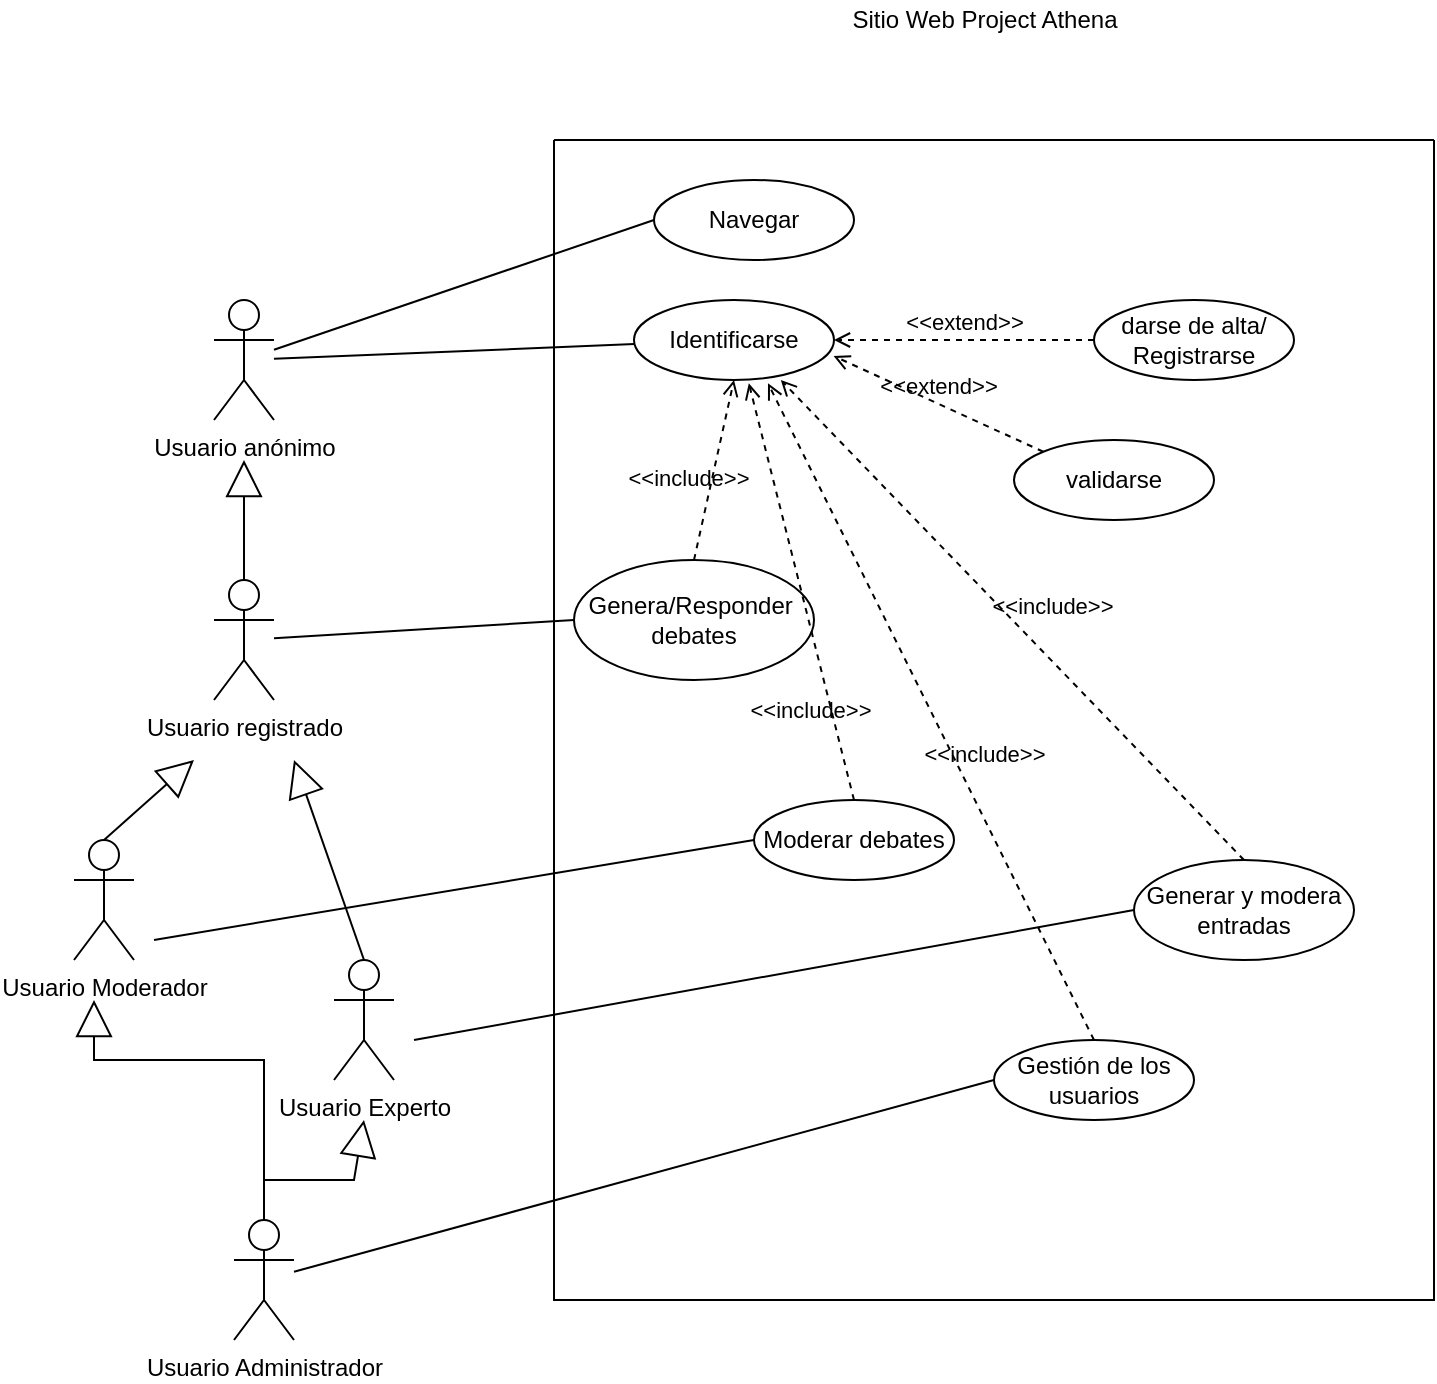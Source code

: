 <mxfile version="18.0.2" type="device"><diagram id="sqwdc7XFHX67lEImcwNL" name="Page-1"><mxGraphModel dx="1527" dy="1213" grid="1" gridSize="10" guides="1" tooltips="1" connect="1" arrows="1" fold="1" page="0" pageScale="1" pageWidth="827" pageHeight="1169" math="0" shadow="0"><root><mxCell id="0"/><mxCell id="1" parent="0"/><mxCell id="MINrr49riW8zclj3TU2c-2" value="Sitio Web Project Athena" style="text;html=1;align=center;verticalAlign=middle;resizable=0;points=[];autosize=1;strokeColor=none;fillColor=none;" vertex="1" parent="1"><mxGeometry x="-60" y="-20" width="150" height="20" as="geometry"/></mxCell><mxCell id="MINrr49riW8zclj3TU2c-3" value="Usuario anónimo" style="shape=umlActor;verticalLabelPosition=bottom;verticalAlign=top;html=1;outlineConnect=0;" vertex="1" parent="1"><mxGeometry x="-370" y="130" width="30" height="60" as="geometry"/></mxCell><mxCell id="MINrr49riW8zclj3TU2c-4" value="Usuario registrado" style="shape=umlActor;verticalLabelPosition=bottom;verticalAlign=top;html=1;outlineConnect=0;" vertex="1" parent="1"><mxGeometry x="-370" y="270" width="30" height="60" as="geometry"/></mxCell><mxCell id="MINrr49riW8zclj3TU2c-6" value="Usuario Moderador" style="shape=umlActor;verticalLabelPosition=bottom;verticalAlign=top;html=1;outlineConnect=0;" vertex="1" parent="1"><mxGeometry x="-440" y="400" width="30" height="60" as="geometry"/></mxCell><mxCell id="MINrr49riW8zclj3TU2c-7" value="Usuario Administrador" style="shape=umlActor;verticalLabelPosition=bottom;verticalAlign=top;html=1;outlineConnect=0;" vertex="1" parent="1"><mxGeometry x="-360" y="590" width="30" height="60" as="geometry"/></mxCell><mxCell id="MINrr49riW8zclj3TU2c-9" value="" style="endArrow=block;endSize=16;endFill=0;html=1;rounded=0;exitX=0.5;exitY=0;exitDx=0;exitDy=0;exitPerimeter=0;" edge="1" parent="1" source="MINrr49riW8zclj3TU2c-4"><mxGeometry width="160" relative="1" as="geometry"><mxPoint x="-330" y="240" as="sourcePoint"/><mxPoint x="-355" y="210" as="targetPoint"/></mxGeometry></mxCell><mxCell id="MINrr49riW8zclj3TU2c-10" value="" style="endArrow=block;endSize=16;endFill=0;html=1;rounded=0;exitX=0.5;exitY=0;exitDx=0;exitDy=0;exitPerimeter=0;" edge="1" parent="1" source="MINrr49riW8zclj3TU2c-7"><mxGeometry width="160" relative="1" as="geometry"><mxPoint x="-320" y="250" as="sourcePoint"/><mxPoint x="-430" y="480" as="targetPoint"/><Array as="points"><mxPoint x="-345" y="510"/><mxPoint x="-430" y="510"/></Array></mxGeometry></mxCell><mxCell id="MINrr49riW8zclj3TU2c-11" value="" style="endArrow=block;endSize=16;endFill=0;html=1;rounded=0;exitX=0.5;exitY=0;exitDx=0;exitDy=0;exitPerimeter=0;" edge="1" parent="1" source="MINrr49riW8zclj3TU2c-6"><mxGeometry width="160" relative="1" as="geometry"><mxPoint x="-310" y="260" as="sourcePoint"/><mxPoint x="-380" y="360" as="targetPoint"/></mxGeometry></mxCell><mxCell id="MINrr49riW8zclj3TU2c-16" value="" style="endArrow=none;html=1;rounded=0;" edge="1" parent="1" source="MINrr49riW8zclj3TU2c-3" target="MINrr49riW8zclj3TU2c-17"><mxGeometry relative="1" as="geometry"><mxPoint x="-230" y="240" as="sourcePoint"/><mxPoint x="-240" y="170" as="targetPoint"/></mxGeometry></mxCell><mxCell id="MINrr49riW8zclj3TU2c-21" value="" style="endArrow=none;html=1;rounded=0;entryX=0;entryY=0.5;entryDx=0;entryDy=0;" edge="1" parent="1" source="MINrr49riW8zclj3TU2c-3" target="MINrr49riW8zclj3TU2c-20"><mxGeometry relative="1" as="geometry"><mxPoint x="-230" y="230" as="sourcePoint"/><mxPoint x="-70" y="230" as="targetPoint"/></mxGeometry></mxCell><mxCell id="MINrr49riW8zclj3TU2c-25" value="Usuario Experto" style="shape=umlActor;verticalLabelPosition=bottom;verticalAlign=top;html=1;" vertex="1" parent="1"><mxGeometry x="-310" y="460" width="30" height="60" as="geometry"/></mxCell><mxCell id="MINrr49riW8zclj3TU2c-26" value="" style="endArrow=block;endSize=16;endFill=0;html=1;rounded=0;exitX=0.5;exitY=0;exitDx=0;exitDy=0;exitPerimeter=0;" edge="1" parent="1" source="MINrr49riW8zclj3TU2c-25"><mxGeometry width="160" relative="1" as="geometry"><mxPoint x="-415" y="400" as="sourcePoint"/><mxPoint x="-330" y="360" as="targetPoint"/></mxGeometry></mxCell><mxCell id="MINrr49riW8zclj3TU2c-33" value="" style="endArrow=none;html=1;rounded=0;entryX=0;entryY=0.5;entryDx=0;entryDy=0;" edge="1" parent="1" source="MINrr49riW8zclj3TU2c-4" target="MINrr49riW8zclj3TU2c-28"><mxGeometry relative="1" as="geometry"><mxPoint x="-260" y="350" as="sourcePoint"/><mxPoint x="-100" y="350" as="targetPoint"/></mxGeometry></mxCell><mxCell id="MINrr49riW8zclj3TU2c-35" value="" style="endArrow=block;endSize=16;endFill=0;html=1;rounded=0;exitX=0.5;exitY=0;exitDx=0;exitDy=0;exitPerimeter=0;" edge="1" parent="1" source="MINrr49riW8zclj3TU2c-7"><mxGeometry width="160" relative="1" as="geometry"><mxPoint x="-340" y="530" as="sourcePoint"/><mxPoint x="-295" y="540" as="targetPoint"/><Array as="points"><mxPoint x="-345" y="570"/><mxPoint x="-300" y="570"/></Array></mxGeometry></mxCell><mxCell id="MINrr49riW8zclj3TU2c-38" value="" style="endArrow=none;html=1;rounded=0;entryX=0;entryY=0.5;entryDx=0;entryDy=0;" edge="1" parent="1" target="MINrr49riW8zclj3TU2c-27"><mxGeometry relative="1" as="geometry"><mxPoint x="-400" y="450" as="sourcePoint"/><mxPoint x="-100" y="580" as="targetPoint"/></mxGeometry></mxCell><mxCell id="MINrr49riW8zclj3TU2c-41" value="" style="endArrow=none;html=1;rounded=0;entryX=0;entryY=0.5;entryDx=0;entryDy=0;" edge="1" parent="1" target="MINrr49riW8zclj3TU2c-39"><mxGeometry relative="1" as="geometry"><mxPoint x="-270" y="500" as="sourcePoint"/><mxPoint x="-50" y="350" as="targetPoint"/></mxGeometry></mxCell><mxCell id="MINrr49riW8zclj3TU2c-55" value="" style="swimlane;startSize=0;" vertex="1" parent="1"><mxGeometry x="-200" y="50" width="440" height="580" as="geometry"/></mxCell><mxCell id="MINrr49riW8zclj3TU2c-28" value="Genera/Responder&amp;nbsp;&lt;br&gt;debates" style="ellipse;whiteSpace=wrap;html=1;align=center;" vertex="1" parent="MINrr49riW8zclj3TU2c-55"><mxGeometry x="10" y="210" width="120" height="60" as="geometry"/></mxCell><mxCell id="MINrr49riW8zclj3TU2c-17" value="Identificarse" style="ellipse;whiteSpace=wrap;html=1;align=center;" vertex="1" parent="MINrr49riW8zclj3TU2c-55"><mxGeometry x="40" y="80" width="100" height="40" as="geometry"/></mxCell><mxCell id="MINrr49riW8zclj3TU2c-50" value="&amp;lt;&amp;lt;include&amp;gt;&amp;gt;" style="html=1;verticalAlign=bottom;labelBackgroundColor=none;endArrow=open;endFill=0;dashed=1;rounded=0;exitX=0.5;exitY=0;exitDx=0;exitDy=0;entryX=0.5;entryY=1;entryDx=0;entryDy=0;" edge="1" parent="MINrr49riW8zclj3TU2c-55" source="MINrr49riW8zclj3TU2c-28" target="MINrr49riW8zclj3TU2c-17"><mxGeometry x="-0.333" y="10" width="160" relative="1" as="geometry"><mxPoint x="60" y="140" as="sourcePoint"/><mxPoint x="220" y="140" as="targetPoint"/><mxPoint as="offset"/></mxGeometry></mxCell><mxCell id="MINrr49riW8zclj3TU2c-20" value="Navegar" style="ellipse;whiteSpace=wrap;html=1;align=center;" vertex="1" parent="MINrr49riW8zclj3TU2c-55"><mxGeometry x="50" y="20" width="100" height="40" as="geometry"/></mxCell><mxCell id="MINrr49riW8zclj3TU2c-19" value="darse de alta/&lt;br&gt;Registrarse" style="ellipse;whiteSpace=wrap;html=1;align=center;" vertex="1" parent="MINrr49riW8zclj3TU2c-55"><mxGeometry x="270" y="80" width="100" height="40" as="geometry"/></mxCell><mxCell id="MINrr49riW8zclj3TU2c-22" value="&amp;lt;&amp;lt;extend&amp;gt;&amp;gt;" style="html=1;verticalAlign=bottom;labelBackgroundColor=none;endArrow=open;endFill=0;dashed=1;rounded=0;exitX=0;exitY=0.5;exitDx=0;exitDy=0;entryX=1;entryY=0.5;entryDx=0;entryDy=0;" edge="1" parent="MINrr49riW8zclj3TU2c-55" source="MINrr49riW8zclj3TU2c-19" target="MINrr49riW8zclj3TU2c-17"><mxGeometry width="160" relative="1" as="geometry"><mxPoint x="20" y="180" as="sourcePoint"/><mxPoint x="180" y="180" as="targetPoint"/></mxGeometry></mxCell><mxCell id="MINrr49riW8zclj3TU2c-18" value="validarse" style="ellipse;whiteSpace=wrap;html=1;align=center;" vertex="1" parent="MINrr49riW8zclj3TU2c-55"><mxGeometry x="230" y="150" width="100" height="40" as="geometry"/></mxCell><mxCell id="MINrr49riW8zclj3TU2c-24" value="&amp;lt;&amp;lt;extend&amp;gt;&amp;gt;" style="html=1;verticalAlign=bottom;labelBackgroundColor=none;endArrow=open;endFill=0;dashed=1;rounded=0;exitX=0;exitY=0;exitDx=0;exitDy=0;entryX=0.998;entryY=0.7;entryDx=0;entryDy=0;entryPerimeter=0;" edge="1" parent="MINrr49riW8zclj3TU2c-55" source="MINrr49riW8zclj3TU2c-18" target="MINrr49riW8zclj3TU2c-17"><mxGeometry width="160" relative="1" as="geometry"><mxPoint x="170" y="110" as="sourcePoint"/><mxPoint x="100" y="120" as="targetPoint"/></mxGeometry></mxCell><mxCell id="MINrr49riW8zclj3TU2c-42" value="Gestión de los usuarios" style="ellipse;whiteSpace=wrap;html=1;align=center;" vertex="1" parent="MINrr49riW8zclj3TU2c-55"><mxGeometry x="220" y="450" width="100" height="40" as="geometry"/></mxCell><mxCell id="MINrr49riW8zclj3TU2c-53" value="&amp;lt;&amp;lt;include&amp;gt;&amp;gt;" style="html=1;verticalAlign=bottom;labelBackgroundColor=none;endArrow=open;endFill=0;dashed=1;rounded=0;entryX=0.67;entryY=1.04;entryDx=0;entryDy=0;entryPerimeter=0;exitX=0.5;exitY=0;exitDx=0;exitDy=0;" edge="1" parent="MINrr49riW8zclj3TU2c-55" source="MINrr49riW8zclj3TU2c-42" target="MINrr49riW8zclj3TU2c-17"><mxGeometry x="-0.211" y="-10" width="160" relative="1" as="geometry"><mxPoint x="40" y="350" as="sourcePoint"/><mxPoint x="200" y="350" as="targetPoint"/><mxPoint as="offset"/></mxGeometry></mxCell><mxCell id="MINrr49riW8zclj3TU2c-27" value="Moderar debates" style="ellipse;whiteSpace=wrap;html=1;align=center;" vertex="1" parent="MINrr49riW8zclj3TU2c-55"><mxGeometry x="100" y="330" width="100" height="40" as="geometry"/></mxCell><mxCell id="MINrr49riW8zclj3TU2c-51" value="&amp;lt;&amp;lt;include&amp;gt;&amp;gt;" style="html=1;verticalAlign=bottom;labelBackgroundColor=none;endArrow=open;endFill=0;dashed=1;rounded=0;exitX=0.5;exitY=0;exitDx=0;exitDy=0;entryX=0.574;entryY=1.04;entryDx=0;entryDy=0;entryPerimeter=0;" edge="1" parent="MINrr49riW8zclj3TU2c-55" source="MINrr49riW8zclj3TU2c-27" target="MINrr49riW8zclj3TU2c-17"><mxGeometry x="-0.621" y="12" width="160" relative="1" as="geometry"><mxPoint x="-10" y="350" as="sourcePoint"/><mxPoint x="150" y="350" as="targetPoint"/><mxPoint as="offset"/></mxGeometry></mxCell><mxCell id="MINrr49riW8zclj3TU2c-39" value="Generar y modera entradas" style="ellipse;whiteSpace=wrap;html=1;align=center;" vertex="1" parent="MINrr49riW8zclj3TU2c-55"><mxGeometry x="290" y="360" width="110" height="50" as="geometry"/></mxCell><mxCell id="MINrr49riW8zclj3TU2c-52" value="&amp;lt;&amp;lt;include&amp;gt;&amp;gt;" style="html=1;verticalAlign=bottom;labelBackgroundColor=none;endArrow=open;endFill=0;dashed=1;rounded=0;exitX=0.5;exitY=0;exitDx=0;exitDy=0;entryX=0.734;entryY=1;entryDx=0;entryDy=0;entryPerimeter=0;" edge="1" parent="MINrr49riW8zclj3TU2c-55" source="MINrr49riW8zclj3TU2c-39" target="MINrr49riW8zclj3TU2c-17"><mxGeometry x="-0.094" y="-14" width="160" relative="1" as="geometry"><mxPoint x="-10" y="350" as="sourcePoint"/><mxPoint x="150" y="350" as="targetPoint"/><mxPoint x="-1" as="offset"/></mxGeometry></mxCell><mxCell id="MINrr49riW8zclj3TU2c-58" value="" style="endArrow=none;html=1;rounded=0;entryX=0;entryY=0.5;entryDx=0;entryDy=0;" edge="1" parent="1" source="MINrr49riW8zclj3TU2c-7" target="MINrr49riW8zclj3TU2c-42"><mxGeometry width="50" height="50" relative="1" as="geometry"><mxPoint x="-300" y="610" as="sourcePoint"/><mxPoint x="10" y="330" as="targetPoint"/></mxGeometry></mxCell></root></mxGraphModel></diagram></mxfile>